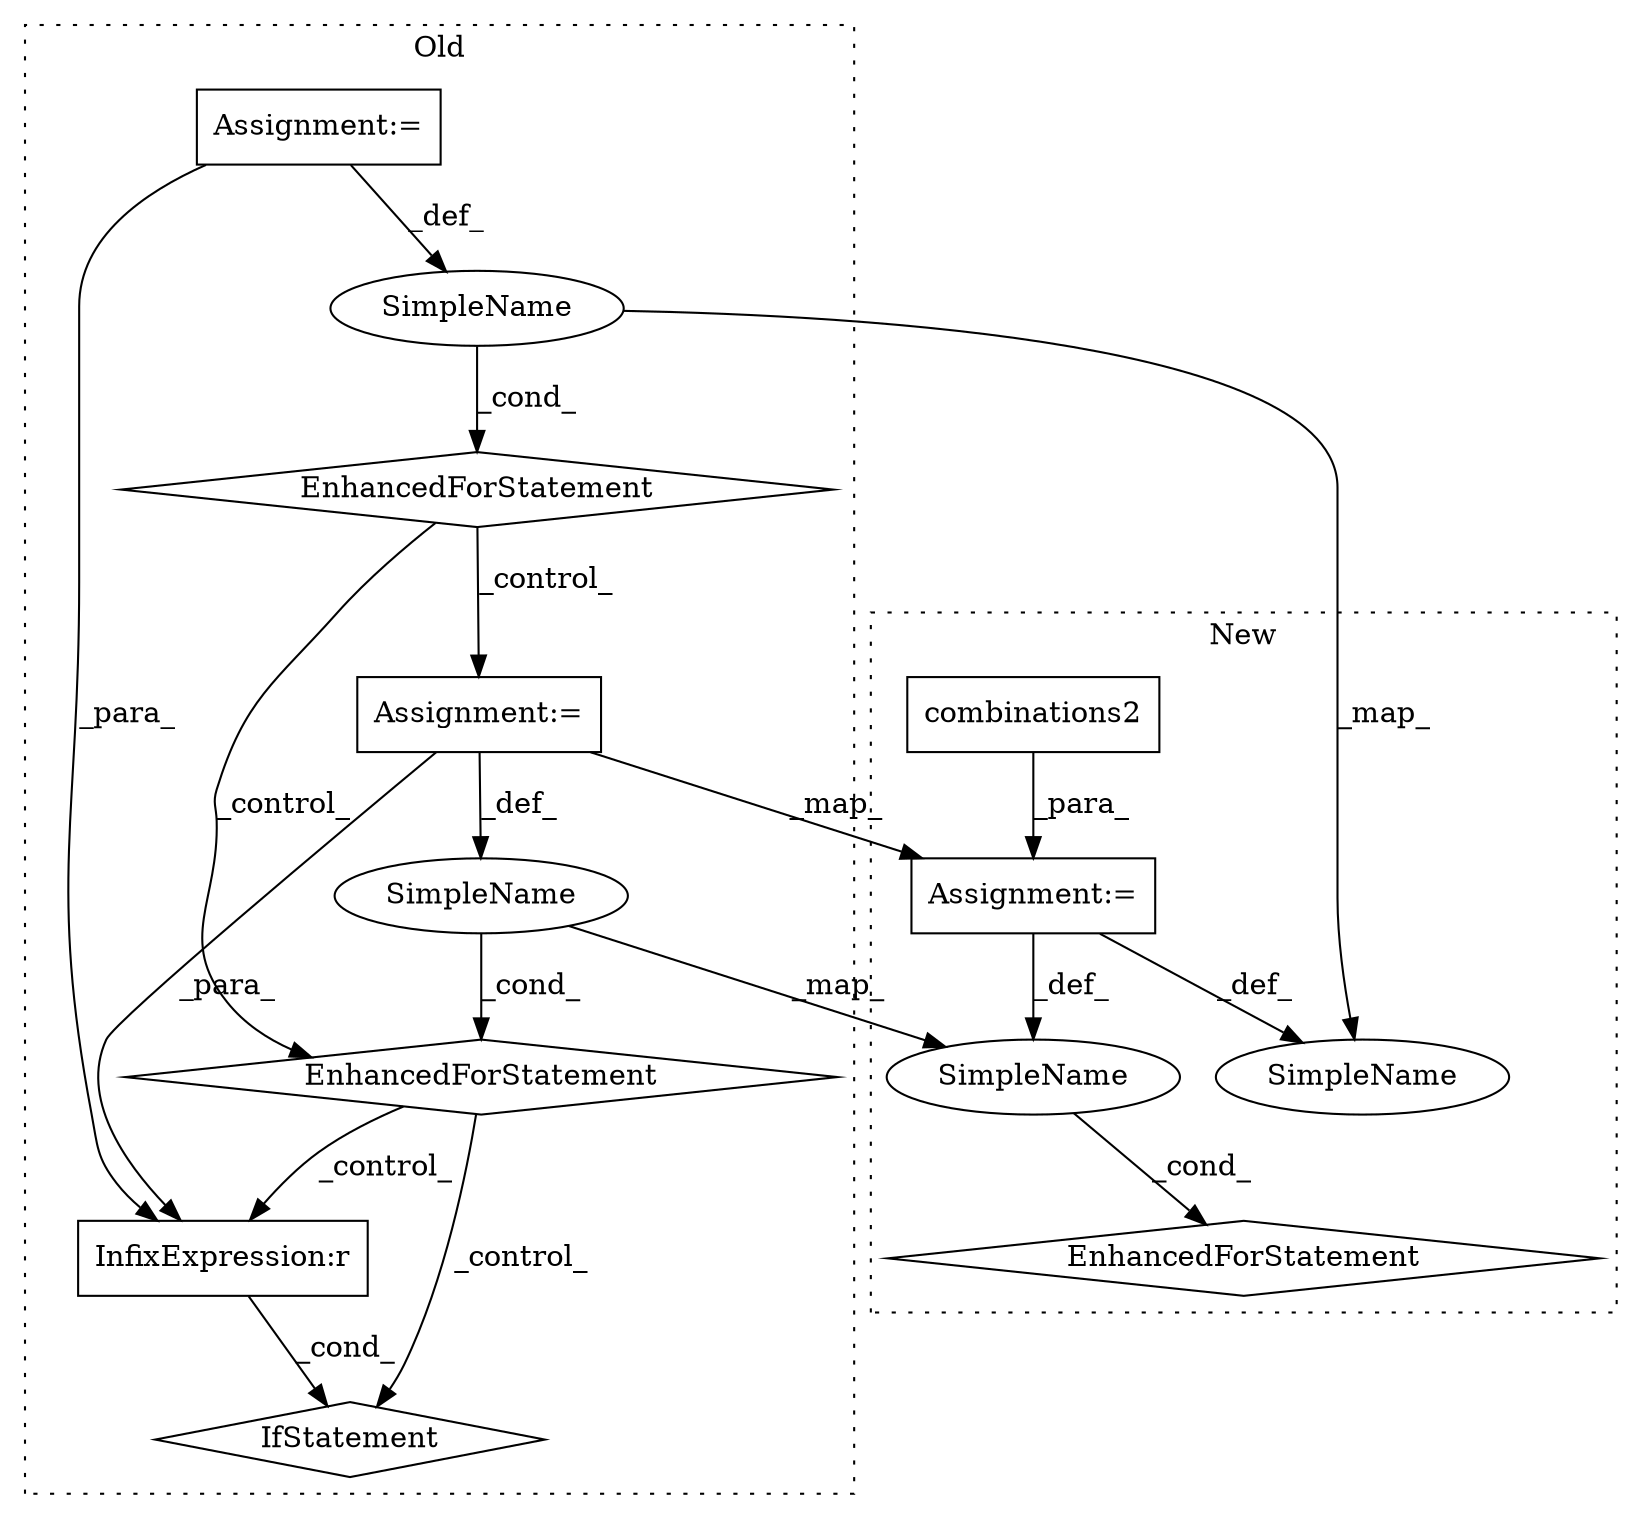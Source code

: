digraph G {
subgraph cluster0 {
1 [label="IfStatement" a="25" s="15189,15198" l="4,2" shape="diamond"];
3 [label="SimpleName" a="42" s="15030" l="5" shape="ellipse"];
5 [label="EnhancedForStatement" a="70" s="14951,15052" l="75,2" shape="diamond"];
6 [label="SimpleName" a="42" s="15151" l="5" shape="ellipse"];
8 [label="InfixExpression:r" a="27" s="15194" l="3" shape="box"];
9 [label="Assignment:=" a="7" s="14951,15052" l="75,2" shape="box"];
10 [label="EnhancedForStatement" a="70" s="15066,15173" l="81,2" shape="diamond"];
13 [label="Assignment:=" a="7" s="15066,15173" l="81,2" shape="box"];
label = "Old";
style="dotted";
}
subgraph cluster1 {
2 [label="combinations2" a="32" s="14929,14957" l="14,1" shape="box"];
4 [label="SimpleName" a="42" s="14889" l="5" shape="ellipse"];
7 [label="SimpleName" a="42" s="14921" l="5" shape="ellipse"];
11 [label="EnhancedForStatement" a="70" s="14810,14958" l="107,2" shape="diamond"];
12 [label="Assignment:=" a="7" s="14810,14958" l="107,2" shape="box"];
label = "New";
style="dotted";
}
2 -> 12 [label="_para_"];
3 -> 4 [label="_map_"];
3 -> 5 [label="_cond_"];
5 -> 10 [label="_control_"];
5 -> 13 [label="_control_"];
6 -> 10 [label="_cond_"];
6 -> 7 [label="_map_"];
7 -> 11 [label="_cond_"];
8 -> 1 [label="_cond_"];
9 -> 3 [label="_def_"];
9 -> 8 [label="_para_"];
10 -> 1 [label="_control_"];
10 -> 8 [label="_control_"];
12 -> 4 [label="_def_"];
12 -> 7 [label="_def_"];
13 -> 6 [label="_def_"];
13 -> 12 [label="_map_"];
13 -> 8 [label="_para_"];
}